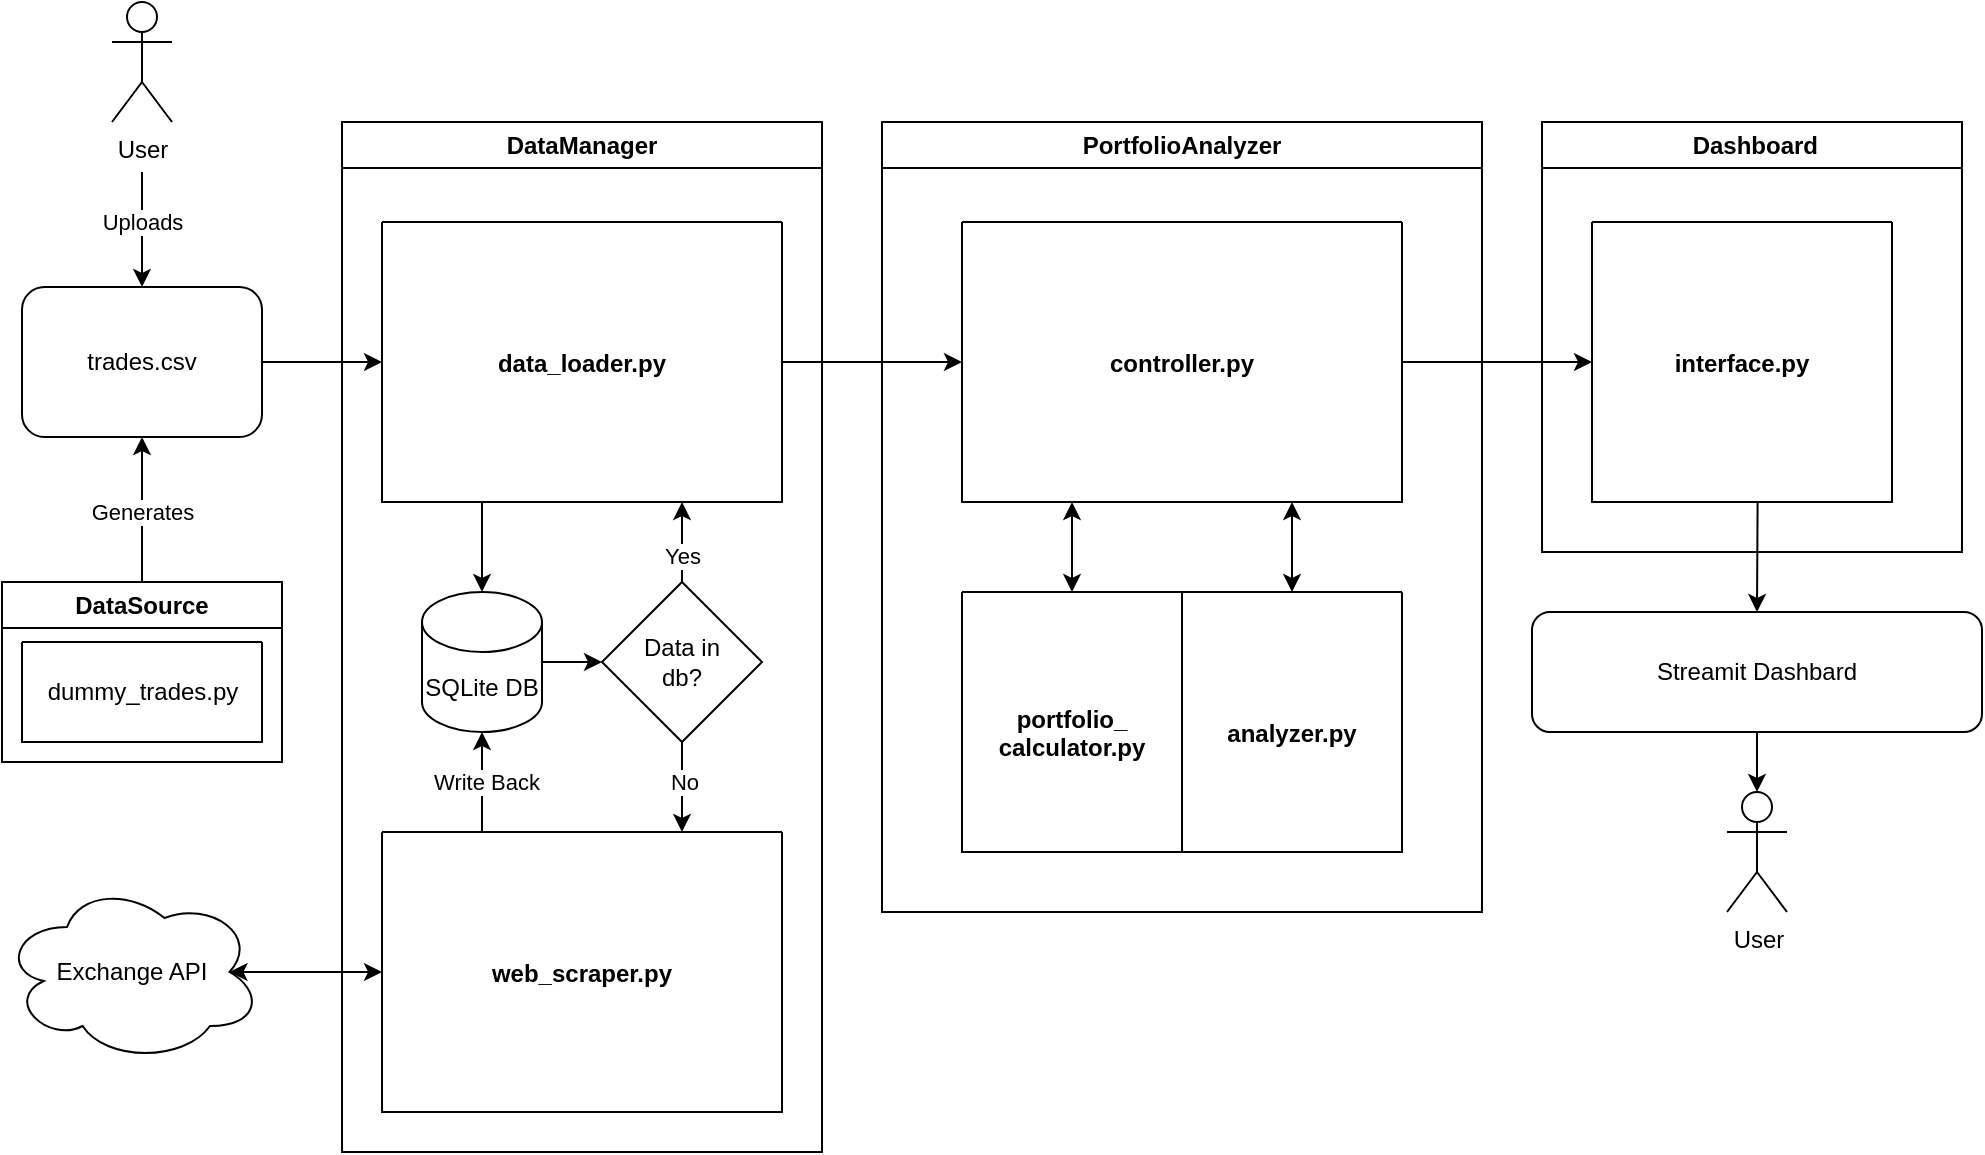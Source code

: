 <mxfile version="21.6.2" type="github">
  <diagram name="Page-1" id="gygmYfpJUvNPn72T8sBX">
    <mxGraphModel dx="744" dy="746" grid="1" gridSize="10" guides="1" tooltips="1" connect="1" arrows="1" fold="1" page="1" pageScale="1" pageWidth="850" pageHeight="1100" math="0" shadow="0">
      <root>
        <mxCell id="0" />
        <mxCell id="1" parent="0" />
        <mxCell id="AJYL74WCXrSji0Hc39n0-1" value="PortfolioAnalyzer" style="swimlane;whiteSpace=wrap;html=1;startSize=23;" vertex="1" parent="1">
          <mxGeometry x="450" y="275" width="300" height="395" as="geometry" />
        </mxCell>
        <mxCell id="AJYL74WCXrSji0Hc39n0-4" value="&#xa;&#xa;&#xa;&#xa;&#xa;&#xa;&#xa;&#xa;&#xa;&#xa;controller.py" style="swimlane;startSize=0;" vertex="1" parent="AJYL74WCXrSji0Hc39n0-1">
          <mxGeometry x="40" y="50" width="220" height="140" as="geometry" />
        </mxCell>
        <mxCell id="AJYL74WCXrSji0Hc39n0-5" value="&#xa;&#xa;&#xa;&#xa;&#xa;&#xa;&#xa;&#xa;&#xa;&#xa;analyzer.py" style="swimlane;startSize=0;" vertex="1" parent="AJYL74WCXrSji0Hc39n0-1">
          <mxGeometry x="150" y="235" width="110" height="130" as="geometry" />
        </mxCell>
        <mxCell id="AJYL74WCXrSji0Hc39n0-7" value="&#xa;&#xa;&#xa;&#xa;&#xa;&#xa;&#xa;&#xa;&#xa;&#xa;portfolio_&#xa;calculator.py" style="swimlane;startSize=0;" vertex="1" parent="AJYL74WCXrSji0Hc39n0-1">
          <mxGeometry x="40" y="235" width="110" height="130" as="geometry" />
        </mxCell>
        <mxCell id="AJYL74WCXrSji0Hc39n0-8" value="" style="endArrow=classic;startArrow=classic;html=1;rounded=0;entryX=0.25;entryY=1;entryDx=0;entryDy=0;exitX=0.5;exitY=0;exitDx=0;exitDy=0;" edge="1" parent="AJYL74WCXrSji0Hc39n0-1" source="AJYL74WCXrSji0Hc39n0-7" target="AJYL74WCXrSji0Hc39n0-4">
          <mxGeometry width="50" height="50" relative="1" as="geometry">
            <mxPoint x="95" y="270" as="sourcePoint" />
            <mxPoint x="115" y="230" as="targetPoint" />
          </mxGeometry>
        </mxCell>
        <mxCell id="AJYL74WCXrSji0Hc39n0-135" value="" style="endArrow=classic;startArrow=classic;html=1;rounded=0;exitX=0.75;exitY=1;exitDx=0;exitDy=0;entryX=0.5;entryY=0;entryDx=0;entryDy=0;" edge="1" parent="AJYL74WCXrSji0Hc39n0-1" source="AJYL74WCXrSji0Hc39n0-4" target="AJYL74WCXrSji0Hc39n0-5">
          <mxGeometry width="50" height="50" relative="1" as="geometry">
            <mxPoint x="130" y="195" as="sourcePoint" />
            <mxPoint x="180" y="145" as="targetPoint" />
          </mxGeometry>
        </mxCell>
        <mxCell id="AJYL74WCXrSji0Hc39n0-18" value="" style="endArrow=classic;html=1;rounded=0;exitX=1;exitY=0.5;exitDx=0;exitDy=0;entryX=0;entryY=0.5;entryDx=0;entryDy=0;" edge="1" parent="1" source="AJYL74WCXrSji0Hc39n0-114" target="AJYL74WCXrSji0Hc39n0-4">
          <mxGeometry width="50" height="50" relative="1" as="geometry">
            <mxPoint x="340" y="395" as="sourcePoint" />
            <mxPoint x="610" y="440" as="targetPoint" />
            <Array as="points" />
          </mxGeometry>
        </mxCell>
        <mxCell id="AJYL74WCXrSji0Hc39n0-42" value="User&lt;br&gt;" style="shape=umlActor;verticalLabelPosition=bottom;verticalAlign=top;html=1;outlineConnect=0;" vertex="1" parent="1">
          <mxGeometry x="872.5" y="610" width="30" height="60" as="geometry" />
        </mxCell>
        <mxCell id="AJYL74WCXrSji0Hc39n0-112" value="DataManager" style="swimlane;whiteSpace=wrap;html=1;" vertex="1" parent="1">
          <mxGeometry x="180" y="275" width="240" height="515" as="geometry" />
        </mxCell>
        <mxCell id="AJYL74WCXrSji0Hc39n0-113" value="&#xa;&#xa;&#xa;&#xa;&#xa;&#xa;&#xa;&#xa;&#xa;&#xa;web_scraper.py" style="swimlane;startSize=0;" vertex="1" parent="AJYL74WCXrSji0Hc39n0-112">
          <mxGeometry x="20" y="355" width="200" height="140" as="geometry" />
        </mxCell>
        <mxCell id="AJYL74WCXrSji0Hc39n0-114" value="&#xa;&#xa;&#xa;&#xa;&#xa;&#xa;&#xa;&#xa;&#xa;&#xa;data_loader.py" style="swimlane;startSize=0;" vertex="1" parent="AJYL74WCXrSji0Hc39n0-112">
          <mxGeometry x="20" y="50" width="200" height="140" as="geometry" />
        </mxCell>
        <mxCell id="AJYL74WCXrSji0Hc39n0-115" value="SQLite DB" style="shape=cylinder3;whiteSpace=wrap;html=1;boundedLbl=1;backgroundOutline=1;size=15;" vertex="1" parent="AJYL74WCXrSji0Hc39n0-112">
          <mxGeometry x="40" y="235" width="60" height="70" as="geometry" />
        </mxCell>
        <mxCell id="AJYL74WCXrSji0Hc39n0-116" value="Data in &lt;br&gt;db?" style="rhombus;whiteSpace=wrap;html=1;" vertex="1" parent="AJYL74WCXrSji0Hc39n0-112">
          <mxGeometry x="130" y="230" width="80" height="80" as="geometry" />
        </mxCell>
        <mxCell id="AJYL74WCXrSji0Hc39n0-117" value="" style="endArrow=classic;html=1;rounded=0;entryX=0.5;entryY=0;entryDx=0;entryDy=0;entryPerimeter=0;exitX=0.25;exitY=1;exitDx=0;exitDy=0;" edge="1" parent="AJYL74WCXrSji0Hc39n0-112" source="AJYL74WCXrSji0Hc39n0-114" target="AJYL74WCXrSji0Hc39n0-115">
          <mxGeometry width="50" height="50" relative="1" as="geometry">
            <mxPoint x="60" y="200" as="sourcePoint" />
            <mxPoint x="430" y="110" as="targetPoint" />
          </mxGeometry>
        </mxCell>
        <mxCell id="AJYL74WCXrSji0Hc39n0-118" value="" style="endArrow=classic;html=1;rounded=0;exitX=1;exitY=0.5;exitDx=0;exitDy=0;exitPerimeter=0;entryX=0;entryY=0.5;entryDx=0;entryDy=0;" edge="1" parent="AJYL74WCXrSji0Hc39n0-112" source="AJYL74WCXrSji0Hc39n0-115" target="AJYL74WCXrSji0Hc39n0-116">
          <mxGeometry width="50" height="50" relative="1" as="geometry">
            <mxPoint x="380" y="360" as="sourcePoint" />
            <mxPoint x="430" y="310" as="targetPoint" />
          </mxGeometry>
        </mxCell>
        <mxCell id="AJYL74WCXrSji0Hc39n0-119" value="" style="endArrow=classic;html=1;rounded=0;exitX=0.5;exitY=0;exitDx=0;exitDy=0;entryX=0.75;entryY=1;entryDx=0;entryDy=0;" edge="1" parent="AJYL74WCXrSji0Hc39n0-112" source="AJYL74WCXrSji0Hc39n0-116" target="AJYL74WCXrSji0Hc39n0-114">
          <mxGeometry width="50" height="50" relative="1" as="geometry">
            <mxPoint x="380" y="360" as="sourcePoint" />
            <mxPoint x="430" y="310" as="targetPoint" />
          </mxGeometry>
        </mxCell>
        <mxCell id="AJYL74WCXrSji0Hc39n0-120" value="Yes" style="edgeLabel;html=1;align=center;verticalAlign=middle;resizable=0;points=[];" vertex="1" connectable="0" parent="AJYL74WCXrSji0Hc39n0-119">
          <mxGeometry x="-0.038" y="-2" relative="1" as="geometry">
            <mxPoint x="-2" y="6" as="offset" />
          </mxGeometry>
        </mxCell>
        <mxCell id="AJYL74WCXrSji0Hc39n0-121" value="" style="endArrow=classic;html=1;rounded=0;exitX=0.5;exitY=1;exitDx=0;exitDy=0;entryX=0.75;entryY=0;entryDx=0;entryDy=0;" edge="1" parent="AJYL74WCXrSji0Hc39n0-112" source="AJYL74WCXrSji0Hc39n0-116" target="AJYL74WCXrSji0Hc39n0-113">
          <mxGeometry width="50" height="50" relative="1" as="geometry">
            <mxPoint x="375" y="360" as="sourcePoint" />
            <mxPoint x="425" y="310" as="targetPoint" />
          </mxGeometry>
        </mxCell>
        <mxCell id="AJYL74WCXrSji0Hc39n0-122" value="No" style="edgeLabel;html=1;align=center;verticalAlign=middle;resizable=0;points=[];" vertex="1" connectable="0" parent="AJYL74WCXrSji0Hc39n0-121">
          <mxGeometry x="-0.133" y="1" relative="1" as="geometry">
            <mxPoint as="offset" />
          </mxGeometry>
        </mxCell>
        <mxCell id="AJYL74WCXrSji0Hc39n0-123" value="" style="endArrow=classic;html=1;rounded=0;entryX=0.5;entryY=1;entryDx=0;entryDy=0;entryPerimeter=0;exitX=0.25;exitY=0;exitDx=0;exitDy=0;" edge="1" parent="AJYL74WCXrSji0Hc39n0-112" source="AJYL74WCXrSji0Hc39n0-113" target="AJYL74WCXrSji0Hc39n0-115">
          <mxGeometry width="50" height="50" relative="1" as="geometry">
            <mxPoint x="375" y="360" as="sourcePoint" />
            <mxPoint x="425" y="310" as="targetPoint" />
          </mxGeometry>
        </mxCell>
        <mxCell id="AJYL74WCXrSji0Hc39n0-131" value="Write Back" style="edgeLabel;html=1;align=center;verticalAlign=middle;resizable=0;points=[];" vertex="1" connectable="0" parent="AJYL74WCXrSji0Hc39n0-123">
          <mxGeometry x="0.002" y="-2" relative="1" as="geometry">
            <mxPoint as="offset" />
          </mxGeometry>
        </mxCell>
        <mxCell id="AJYL74WCXrSji0Hc39n0-125" value="trades.csv" style="rounded=1;whiteSpace=wrap;html=1;" vertex="1" parent="1">
          <mxGeometry x="20" y="357.5" width="120" height="75" as="geometry" />
        </mxCell>
        <mxCell id="AJYL74WCXrSji0Hc39n0-128" value="" style="endArrow=classic;html=1;rounded=0;exitX=1;exitY=0.5;exitDx=0;exitDy=0;entryX=0;entryY=0.5;entryDx=0;entryDy=0;" edge="1" parent="1" source="AJYL74WCXrSji0Hc39n0-125" target="AJYL74WCXrSji0Hc39n0-114">
          <mxGeometry width="50" height="50" relative="1" as="geometry">
            <mxPoint x="210" y="470" as="sourcePoint" />
            <mxPoint x="210" y="400" as="targetPoint" />
          </mxGeometry>
        </mxCell>
        <mxCell id="AJYL74WCXrSji0Hc39n0-129" value="" style="endArrow=classic;startArrow=classic;html=1;rounded=0;exitX=0;exitY=0.5;exitDx=0;exitDy=0;entryX=0.875;entryY=0.5;entryDx=0;entryDy=0;entryPerimeter=0;" edge="1" parent="1" source="AJYL74WCXrSji0Hc39n0-113" target="AJYL74WCXrSji0Hc39n0-130">
          <mxGeometry width="50" height="50" relative="1" as="geometry">
            <mxPoint x="580" y="490" as="sourcePoint" />
            <mxPoint x="140" y="690" as="targetPoint" />
          </mxGeometry>
        </mxCell>
        <mxCell id="AJYL74WCXrSji0Hc39n0-130" value="Exchange API" style="ellipse;shape=cloud;whiteSpace=wrap;html=1;" vertex="1" parent="1">
          <mxGeometry x="10" y="655" width="130" height="90" as="geometry" />
        </mxCell>
        <mxCell id="AJYL74WCXrSji0Hc39n0-132" value="&amp;nbsp;Dashboard" style="swimlane;whiteSpace=wrap;html=1;" vertex="1" parent="1">
          <mxGeometry x="780" y="275" width="210" height="215" as="geometry" />
        </mxCell>
        <mxCell id="AJYL74WCXrSji0Hc39n0-2" value="&#xa;&#xa;&#xa;&#xa;&#xa;&#xa;&#xa;&#xa;&#xa;&#xa;interface.py" style="swimlane;startSize=0;" vertex="1" parent="AJYL74WCXrSji0Hc39n0-132">
          <mxGeometry x="25" y="50" width="150" height="140" as="geometry" />
        </mxCell>
        <mxCell id="AJYL74WCXrSji0Hc39n0-133" value="" style="endArrow=classic;html=1;rounded=0;exitX=1;exitY=0.5;exitDx=0;exitDy=0;" edge="1" parent="1" source="AJYL74WCXrSji0Hc39n0-4" target="AJYL74WCXrSji0Hc39n0-2">
          <mxGeometry width="50" height="50" relative="1" as="geometry">
            <mxPoint x="580" y="470" as="sourcePoint" />
            <mxPoint x="630" y="420" as="targetPoint" />
          </mxGeometry>
        </mxCell>
        <mxCell id="AJYL74WCXrSji0Hc39n0-145" value="Streamit Dashbard" style="rounded=1;whiteSpace=wrap;html=1;" vertex="1" parent="1">
          <mxGeometry x="775" y="520" width="225" height="60" as="geometry" />
        </mxCell>
        <mxCell id="AJYL74WCXrSji0Hc39n0-147" value="" style="endArrow=classic;html=1;rounded=0;exitX=0.552;exitY=1.003;exitDx=0;exitDy=0;exitPerimeter=0;entryX=0.5;entryY=0;entryDx=0;entryDy=0;" edge="1" parent="1" source="AJYL74WCXrSji0Hc39n0-2" target="AJYL74WCXrSji0Hc39n0-145">
          <mxGeometry width="50" height="50" relative="1" as="geometry">
            <mxPoint x="450" y="610" as="sourcePoint" />
            <mxPoint x="500" y="560" as="targetPoint" />
          </mxGeometry>
        </mxCell>
        <mxCell id="AJYL74WCXrSji0Hc39n0-149" value="" style="endArrow=classic;html=1;rounded=0;exitX=0.5;exitY=1;exitDx=0;exitDy=0;entryX=0.5;entryY=0;entryDx=0;entryDy=0;entryPerimeter=0;" edge="1" parent="1" source="AJYL74WCXrSji0Hc39n0-145" target="AJYL74WCXrSji0Hc39n0-42">
          <mxGeometry width="50" height="50" relative="1" as="geometry">
            <mxPoint x="450" y="610" as="sourcePoint" />
            <mxPoint x="500" y="560" as="targetPoint" />
          </mxGeometry>
        </mxCell>
        <mxCell id="AJYL74WCXrSji0Hc39n0-156" value="DataSource" style="swimlane;whiteSpace=wrap;html=1;" vertex="1" parent="1">
          <mxGeometry x="10" y="505" width="140" height="90" as="geometry" />
        </mxCell>
        <mxCell id="AJYL74WCXrSji0Hc39n0-157" value="" style="swimlane;startSize=0;" vertex="1" parent="AJYL74WCXrSji0Hc39n0-156">
          <mxGeometry x="10" y="30" width="120" height="50" as="geometry" />
        </mxCell>
        <mxCell id="AJYL74WCXrSji0Hc39n0-158" value="dummy_trades.py" style="text;html=1;align=center;verticalAlign=middle;resizable=0;points=[];autosize=1;strokeColor=none;fillColor=none;" vertex="1" parent="AJYL74WCXrSji0Hc39n0-157">
          <mxGeometry y="10" width="120" height="30" as="geometry" />
        </mxCell>
        <mxCell id="AJYL74WCXrSji0Hc39n0-160" value="" style="endArrow=classic;html=1;rounded=0;exitX=0.5;exitY=0;exitDx=0;exitDy=0;entryX=0.5;entryY=1;entryDx=0;entryDy=0;" edge="1" parent="1" source="AJYL74WCXrSji0Hc39n0-156" target="AJYL74WCXrSji0Hc39n0-125">
          <mxGeometry width="50" height="50" relative="1" as="geometry">
            <mxPoint x="450" y="610" as="sourcePoint" />
            <mxPoint x="20" y="397" as="targetPoint" />
            <Array as="points" />
          </mxGeometry>
        </mxCell>
        <mxCell id="AJYL74WCXrSji0Hc39n0-161" value="Generates" style="edgeLabel;html=1;align=center;verticalAlign=middle;resizable=0;points=[];fontSize=11;" vertex="1" connectable="0" parent="AJYL74WCXrSji0Hc39n0-160">
          <mxGeometry x="0.197" relative="1" as="geometry">
            <mxPoint y="8" as="offset" />
          </mxGeometry>
        </mxCell>
        <mxCell id="AJYL74WCXrSji0Hc39n0-164" value="" style="endArrow=classic;html=1;rounded=0;entryX=0.5;entryY=0;entryDx=0;entryDy=0;" edge="1" parent="1" target="AJYL74WCXrSji0Hc39n0-125">
          <mxGeometry width="50" height="50" relative="1" as="geometry">
            <mxPoint x="80" y="300" as="sourcePoint" />
            <mxPoint x="500" y="560" as="targetPoint" />
          </mxGeometry>
        </mxCell>
        <mxCell id="AJYL74WCXrSji0Hc39n0-166" value="&lt;font style=&quot;font-size: 11px;&quot;&gt;Uploads&lt;/font&gt;" style="edgeLabel;html=1;align=center;verticalAlign=middle;resizable=0;points=[];fontSize=11;" vertex="1" connectable="0" parent="AJYL74WCXrSji0Hc39n0-164">
          <mxGeometry x="-0.131" relative="1" as="geometry">
            <mxPoint as="offset" />
          </mxGeometry>
        </mxCell>
        <mxCell id="AJYL74WCXrSji0Hc39n0-168" value="User&lt;br&gt;" style="shape=umlActor;verticalLabelPosition=bottom;verticalAlign=top;html=1;outlineConnect=0;" vertex="1" parent="1">
          <mxGeometry x="65" y="215" width="30" height="60" as="geometry" />
        </mxCell>
      </root>
    </mxGraphModel>
  </diagram>
</mxfile>
